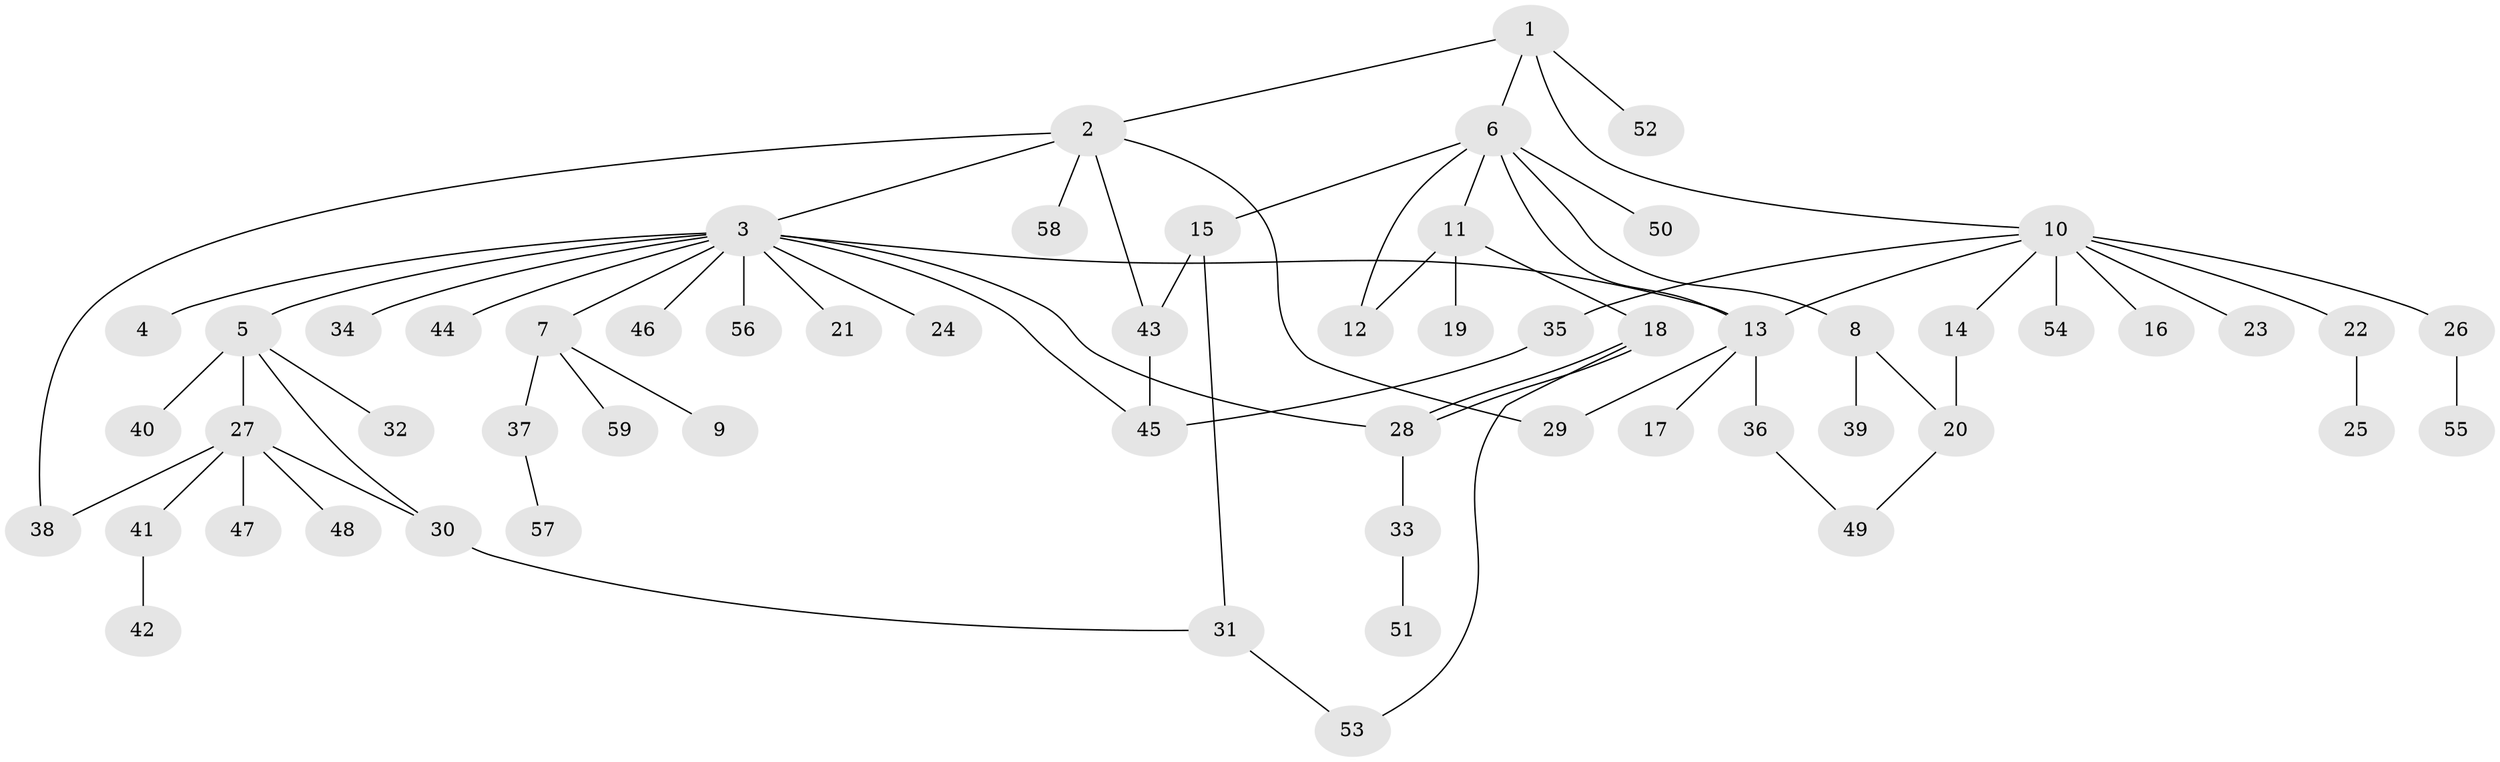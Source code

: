 // coarse degree distribution, {3: 0.28, 7: 0.04, 5: 0.12, 4: 0.12, 6: 0.04, 2: 0.12, 1: 0.28}
// Generated by graph-tools (version 1.1) at 2025/50/03/04/25 22:50:13]
// undirected, 59 vertices, 73 edges
graph export_dot {
  node [color=gray90,style=filled];
  1;
  2;
  3;
  4;
  5;
  6;
  7;
  8;
  9;
  10;
  11;
  12;
  13;
  14;
  15;
  16;
  17;
  18;
  19;
  20;
  21;
  22;
  23;
  24;
  25;
  26;
  27;
  28;
  29;
  30;
  31;
  32;
  33;
  34;
  35;
  36;
  37;
  38;
  39;
  40;
  41;
  42;
  43;
  44;
  45;
  46;
  47;
  48;
  49;
  50;
  51;
  52;
  53;
  54;
  55;
  56;
  57;
  58;
  59;
  1 -- 2;
  1 -- 6;
  1 -- 10;
  1 -- 52;
  2 -- 3;
  2 -- 29;
  2 -- 38;
  2 -- 43;
  2 -- 58;
  3 -- 4;
  3 -- 5;
  3 -- 7;
  3 -- 13;
  3 -- 21;
  3 -- 24;
  3 -- 28;
  3 -- 34;
  3 -- 44;
  3 -- 45;
  3 -- 46;
  3 -- 56;
  5 -- 27;
  5 -- 30;
  5 -- 32;
  5 -- 40;
  6 -- 8;
  6 -- 11;
  6 -- 12;
  6 -- 13;
  6 -- 15;
  6 -- 50;
  7 -- 9;
  7 -- 37;
  7 -- 59;
  8 -- 20;
  8 -- 39;
  10 -- 13;
  10 -- 14;
  10 -- 16;
  10 -- 22;
  10 -- 23;
  10 -- 26;
  10 -- 35;
  10 -- 54;
  11 -- 12;
  11 -- 18;
  11 -- 19;
  13 -- 17;
  13 -- 29;
  13 -- 36;
  14 -- 20;
  15 -- 31;
  15 -- 43;
  18 -- 28;
  18 -- 28;
  18 -- 53;
  20 -- 49;
  22 -- 25;
  26 -- 55;
  27 -- 30;
  27 -- 38;
  27 -- 41;
  27 -- 47;
  27 -- 48;
  28 -- 33;
  30 -- 31;
  31 -- 53;
  33 -- 51;
  35 -- 45;
  36 -- 49;
  37 -- 57;
  41 -- 42;
  43 -- 45;
}
